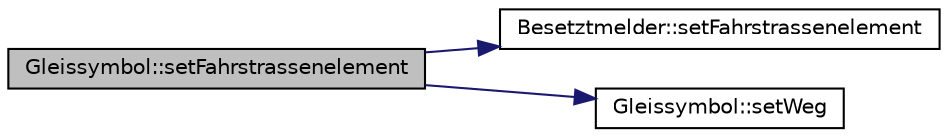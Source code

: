 digraph "Gleissymbol::setFahrstrassenelement"
{
 // LATEX_PDF_SIZE
  edge [fontname="Helvetica",fontsize="10",labelfontname="Helvetica",labelfontsize="10"];
  node [fontname="Helvetica",fontsize="10",shape=record];
  rankdir="LR";
  Node1 [label="Gleissymbol::setFahrstrassenelement",height=0.2,width=0.4,color="black", fillcolor="grey75", style="filled", fontcolor="black",tooltip=" "];
  Node1 -> Node2 [color="midnightblue",fontsize="10",style="solid",fontname="Helvetica"];
  Node2 [label="Besetztmelder::setFahrstrassenelement",height=0.2,width=0.4,color="black", fillcolor="white", style="filled",URL="$class_besetztmelder.html#ac9cf6e776fe5be24d8a38d016be804a6",tooltip=" "];
  Node1 -> Node3 [color="midnightblue",fontsize="10",style="solid",fontname="Helvetica"];
  Node3 [label="Gleissymbol::setWeg",height=0.2,width=0.4,color="black", fillcolor="white", style="filled",URL="$class_gleissymbol.html#a0ab83b470047c86fafd50cab87fe23c0",tooltip=" "];
}
